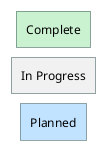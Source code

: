@startuml
scale max 1200 height
skinparam activity {
 BorderColor DarkSlateGray
}
skinparam ArrowColor DarkSlateGray
#cbf2d0:Complete]
detach
:In Progress]
detach
#c1e3ff:Planned]
@enduml
